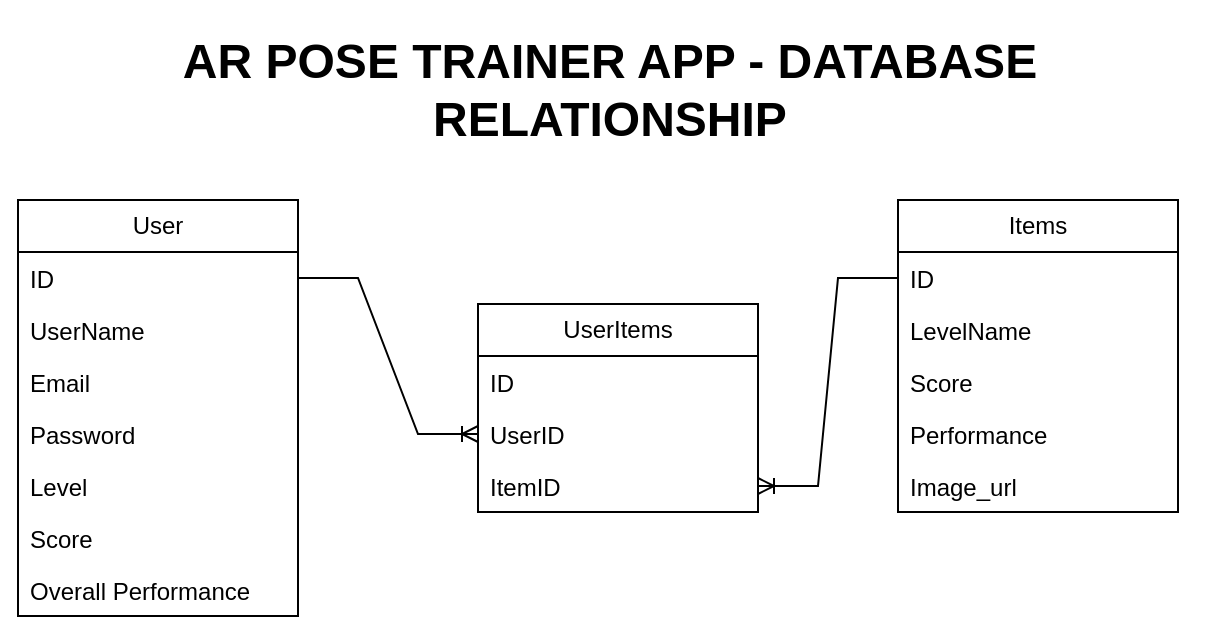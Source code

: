 <mxfile version="24.3.0" type="github">
  <diagram name="Page-1" id="yLieP1Tp2vN_AIQ1ig5H">
    <mxGraphModel dx="954" dy="512" grid="1" gridSize="10" guides="1" tooltips="1" connect="1" arrows="1" fold="1" page="1" pageScale="1" pageWidth="850" pageHeight="1100" math="0" shadow="0">
      <root>
        <mxCell id="0" />
        <mxCell id="1" parent="0" />
        <mxCell id="jVUJUDtGDTZFxj7DtZXQ-14" value="User" style="swimlane;fontStyle=0;childLayout=stackLayout;horizontal=1;startSize=26;fillColor=none;horizontalStack=0;resizeParent=1;resizeParentMax=0;resizeLast=0;collapsible=1;marginBottom=0;whiteSpace=wrap;html=1;" vertex="1" parent="1">
          <mxGeometry x="119" y="160" width="140" height="208" as="geometry" />
        </mxCell>
        <mxCell id="jVUJUDtGDTZFxj7DtZXQ-15" value="ID&lt;div&gt;&lt;br&gt;&lt;/div&gt;" style="text;strokeColor=none;fillColor=none;align=left;verticalAlign=top;spacingLeft=4;spacingRight=4;overflow=hidden;rotatable=0;points=[[0,0.5],[1,0.5]];portConstraint=eastwest;whiteSpace=wrap;html=1;" vertex="1" parent="jVUJUDtGDTZFxj7DtZXQ-14">
          <mxGeometry y="26" width="140" height="26" as="geometry" />
        </mxCell>
        <mxCell id="jVUJUDtGDTZFxj7DtZXQ-16" value="UserName" style="text;strokeColor=none;fillColor=none;align=left;verticalAlign=top;spacingLeft=4;spacingRight=4;overflow=hidden;rotatable=0;points=[[0,0.5],[1,0.5]];portConstraint=eastwest;whiteSpace=wrap;html=1;" vertex="1" parent="jVUJUDtGDTZFxj7DtZXQ-14">
          <mxGeometry y="52" width="140" height="26" as="geometry" />
        </mxCell>
        <mxCell id="jVUJUDtGDTZFxj7DtZXQ-17" value="Email" style="text;strokeColor=none;fillColor=none;align=left;verticalAlign=top;spacingLeft=4;spacingRight=4;overflow=hidden;rotatable=0;points=[[0,0.5],[1,0.5]];portConstraint=eastwest;whiteSpace=wrap;html=1;" vertex="1" parent="jVUJUDtGDTZFxj7DtZXQ-14">
          <mxGeometry y="78" width="140" height="26" as="geometry" />
        </mxCell>
        <mxCell id="jVUJUDtGDTZFxj7DtZXQ-18" value="Password" style="text;strokeColor=none;fillColor=none;align=left;verticalAlign=top;spacingLeft=4;spacingRight=4;overflow=hidden;rotatable=0;points=[[0,0.5],[1,0.5]];portConstraint=eastwest;whiteSpace=wrap;html=1;" vertex="1" parent="jVUJUDtGDTZFxj7DtZXQ-14">
          <mxGeometry y="104" width="140" height="26" as="geometry" />
        </mxCell>
        <mxCell id="jVUJUDtGDTZFxj7DtZXQ-19" value="Level" style="text;strokeColor=none;fillColor=none;align=left;verticalAlign=top;spacingLeft=4;spacingRight=4;overflow=hidden;rotatable=0;points=[[0,0.5],[1,0.5]];portConstraint=eastwest;whiteSpace=wrap;html=1;" vertex="1" parent="jVUJUDtGDTZFxj7DtZXQ-14">
          <mxGeometry y="130" width="140" height="26" as="geometry" />
        </mxCell>
        <mxCell id="jVUJUDtGDTZFxj7DtZXQ-20" value="Score" style="text;strokeColor=none;fillColor=none;align=left;verticalAlign=top;spacingLeft=4;spacingRight=4;overflow=hidden;rotatable=0;points=[[0,0.5],[1,0.5]];portConstraint=eastwest;whiteSpace=wrap;html=1;" vertex="1" parent="jVUJUDtGDTZFxj7DtZXQ-14">
          <mxGeometry y="156" width="140" height="26" as="geometry" />
        </mxCell>
        <mxCell id="jVUJUDtGDTZFxj7DtZXQ-28" value="Overall Performance" style="text;strokeColor=none;fillColor=none;align=left;verticalAlign=top;spacingLeft=4;spacingRight=4;overflow=hidden;rotatable=0;points=[[0,0.5],[1,0.5]];portConstraint=eastwest;whiteSpace=wrap;html=1;" vertex="1" parent="jVUJUDtGDTZFxj7DtZXQ-14">
          <mxGeometry y="182" width="140" height="26" as="geometry" />
        </mxCell>
        <mxCell id="jVUJUDtGDTZFxj7DtZXQ-21" value="Items" style="swimlane;fontStyle=0;childLayout=stackLayout;horizontal=1;startSize=26;fillColor=none;horizontalStack=0;resizeParent=1;resizeParentMax=0;resizeLast=0;collapsible=1;marginBottom=0;whiteSpace=wrap;html=1;" vertex="1" parent="1">
          <mxGeometry x="559" y="160" width="140" height="156" as="geometry" />
        </mxCell>
        <mxCell id="jVUJUDtGDTZFxj7DtZXQ-22" value="ID&lt;div&gt;&lt;br&gt;&lt;/div&gt;" style="text;strokeColor=none;fillColor=none;align=left;verticalAlign=top;spacingLeft=4;spacingRight=4;overflow=hidden;rotatable=0;points=[[0,0.5],[1,0.5]];portConstraint=eastwest;whiteSpace=wrap;html=1;" vertex="1" parent="jVUJUDtGDTZFxj7DtZXQ-21">
          <mxGeometry y="26" width="140" height="26" as="geometry" />
        </mxCell>
        <mxCell id="jVUJUDtGDTZFxj7DtZXQ-23" value="LevelName" style="text;strokeColor=none;fillColor=none;align=left;verticalAlign=top;spacingLeft=4;spacingRight=4;overflow=hidden;rotatable=0;points=[[0,0.5],[1,0.5]];portConstraint=eastwest;whiteSpace=wrap;html=1;" vertex="1" parent="jVUJUDtGDTZFxj7DtZXQ-21">
          <mxGeometry y="52" width="140" height="26" as="geometry" />
        </mxCell>
        <mxCell id="jVUJUDtGDTZFxj7DtZXQ-24" value="Score" style="text;strokeColor=none;fillColor=none;align=left;verticalAlign=top;spacingLeft=4;spacingRight=4;overflow=hidden;rotatable=0;points=[[0,0.5],[1,0.5]];portConstraint=eastwest;whiteSpace=wrap;html=1;" vertex="1" parent="jVUJUDtGDTZFxj7DtZXQ-21">
          <mxGeometry y="78" width="140" height="26" as="geometry" />
        </mxCell>
        <mxCell id="jVUJUDtGDTZFxj7DtZXQ-25" value="Performance" style="text;strokeColor=none;fillColor=none;align=left;verticalAlign=top;spacingLeft=4;spacingRight=4;overflow=hidden;rotatable=0;points=[[0,0.5],[1,0.5]];portConstraint=eastwest;whiteSpace=wrap;html=1;" vertex="1" parent="jVUJUDtGDTZFxj7DtZXQ-21">
          <mxGeometry y="104" width="140" height="26" as="geometry" />
        </mxCell>
        <mxCell id="jVUJUDtGDTZFxj7DtZXQ-29" value="Image_url" style="text;strokeColor=none;fillColor=none;align=left;verticalAlign=top;spacingLeft=4;spacingRight=4;overflow=hidden;rotatable=0;points=[[0,0.5],[1,0.5]];portConstraint=eastwest;whiteSpace=wrap;html=1;" vertex="1" parent="jVUJUDtGDTZFxj7DtZXQ-21">
          <mxGeometry y="130" width="140" height="26" as="geometry" />
        </mxCell>
        <mxCell id="jVUJUDtGDTZFxj7DtZXQ-30" value="UserItems" style="swimlane;fontStyle=0;childLayout=stackLayout;horizontal=1;startSize=26;fillColor=none;horizontalStack=0;resizeParent=1;resizeParentMax=0;resizeLast=0;collapsible=1;marginBottom=0;whiteSpace=wrap;html=1;" vertex="1" parent="1">
          <mxGeometry x="349" y="212" width="140" height="104" as="geometry" />
        </mxCell>
        <mxCell id="jVUJUDtGDTZFxj7DtZXQ-31" value="ID&lt;div&gt;&lt;br&gt;&lt;/div&gt;" style="text;strokeColor=none;fillColor=none;align=left;verticalAlign=top;spacingLeft=4;spacingRight=4;overflow=hidden;rotatable=0;points=[[0,0.5],[1,0.5]];portConstraint=eastwest;whiteSpace=wrap;html=1;" vertex="1" parent="jVUJUDtGDTZFxj7DtZXQ-30">
          <mxGeometry y="26" width="140" height="26" as="geometry" />
        </mxCell>
        <mxCell id="jVUJUDtGDTZFxj7DtZXQ-32" value="UserID" style="text;strokeColor=none;fillColor=none;align=left;verticalAlign=top;spacingLeft=4;spacingRight=4;overflow=hidden;rotatable=0;points=[[0,0.5],[1,0.5]];portConstraint=eastwest;whiteSpace=wrap;html=1;" vertex="1" parent="jVUJUDtGDTZFxj7DtZXQ-30">
          <mxGeometry y="52" width="140" height="26" as="geometry" />
        </mxCell>
        <mxCell id="jVUJUDtGDTZFxj7DtZXQ-33" value="ItemID" style="text;strokeColor=none;fillColor=none;align=left;verticalAlign=top;spacingLeft=4;spacingRight=4;overflow=hidden;rotatable=0;points=[[0,0.5],[1,0.5]];portConstraint=eastwest;whiteSpace=wrap;html=1;" vertex="1" parent="jVUJUDtGDTZFxj7DtZXQ-30">
          <mxGeometry y="78" width="140" height="26" as="geometry" />
        </mxCell>
        <mxCell id="jVUJUDtGDTZFxj7DtZXQ-36" value="" style="edgeStyle=entityRelationEdgeStyle;fontSize=12;html=1;endArrow=ERoneToMany;rounded=0;" edge="1" parent="1" source="jVUJUDtGDTZFxj7DtZXQ-15" target="jVUJUDtGDTZFxj7DtZXQ-32">
          <mxGeometry width="100" height="100" relative="1" as="geometry">
            <mxPoint x="419" y="320" as="sourcePoint" />
            <mxPoint x="519" y="220" as="targetPoint" />
            <Array as="points">
              <mxPoint x="279" y="260" />
              <mxPoint x="289" y="270" />
              <mxPoint x="379" y="280" />
            </Array>
          </mxGeometry>
        </mxCell>
        <mxCell id="jVUJUDtGDTZFxj7DtZXQ-37" value="" style="edgeStyle=entityRelationEdgeStyle;fontSize=12;html=1;endArrow=ERoneToMany;rounded=0;" edge="1" parent="1" source="jVUJUDtGDTZFxj7DtZXQ-22" target="jVUJUDtGDTZFxj7DtZXQ-33">
          <mxGeometry width="100" height="100" relative="1" as="geometry">
            <mxPoint x="419" y="320" as="sourcePoint" />
            <mxPoint x="519" y="220" as="targetPoint" />
          </mxGeometry>
        </mxCell>
        <mxCell id="jVUJUDtGDTZFxj7DtZXQ-38" value="&lt;h1&gt;&lt;b&gt;AR POSE TRAINER APP - DATABASE RELATIONSHIP&lt;/b&gt;&lt;/h1&gt;" style="text;html=1;align=center;verticalAlign=middle;whiteSpace=wrap;rounded=0;" vertex="1" parent="1">
          <mxGeometry x="110" y="90" width="610" height="30" as="geometry" />
        </mxCell>
      </root>
    </mxGraphModel>
  </diagram>
</mxfile>
